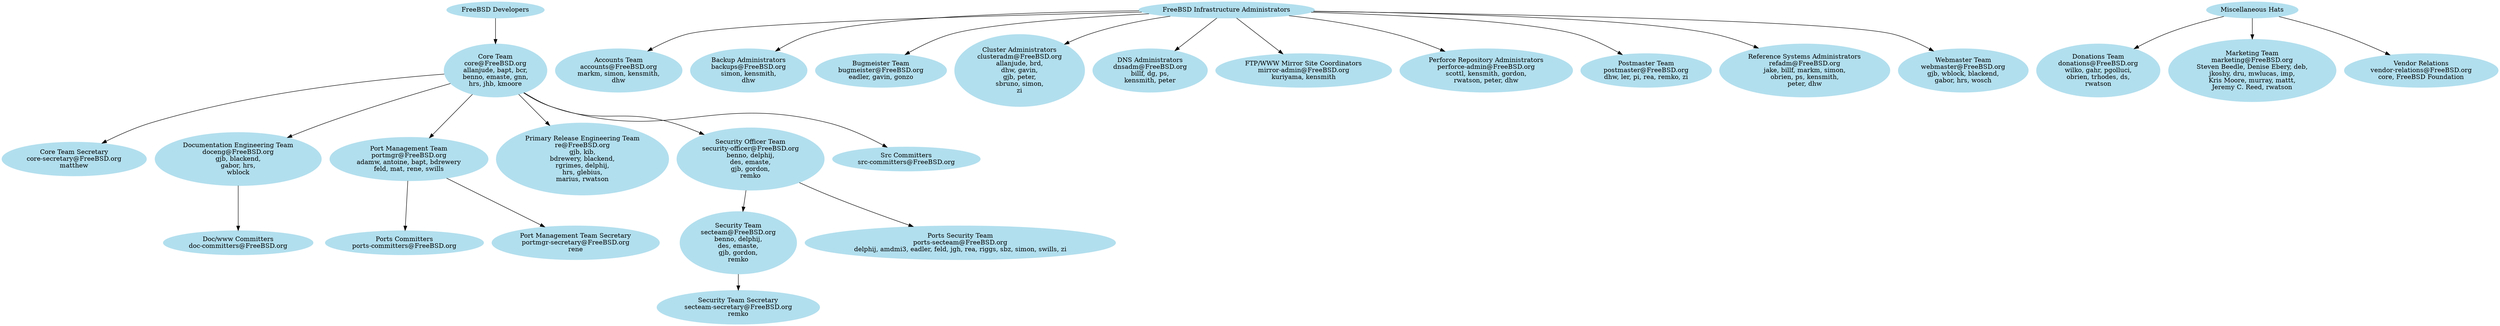 # $FreeBSD$

# This file is meant to show the infrastructural organization of the
# FreeBSD Project; what kind of teams we have and how they relate to
# each other.
# For a detailed description of the responsibilities and duties of the listed
# teams, please see our Administration page at
# https://www.freebsd.org/administration.html .
# 
# The graphical output can be generated from this file with the following
# command:
# $ dot -T png -o file.png organization.dot
#
# The dot binary is part of the graphics/graphviz port.

digraph org {

node [color=lightblue2, style=filled, bgcolor=black];

# Meta-categories go here

_devel [label="FreeBSD Developers"]
_admin [label="FreeBSD Infrastructure Administrators"]
_misc [label="Miscellaneous Hats"]

# Development teams go here alphabetically sorted

core [label="Core Team\ncore@FreeBSD.org\nallanjude, bapt, bcr,\nbenno, emaste, gnn,\nhrs, jhb, kmoore"]
coresecretary [label="Core Team Secretary\ncore-secretary@FreeBSD.org\nmatthew"]
doccommitters [label="Doc/www Committers\ndoc-committers@FreeBSD.org"]
doceng [label="Documentation Engineering Team\ndoceng@FreeBSD.org\ngjb, blackend,\ngabor, hrs,\nwblock"]
portscommitters [label="Ports Committers\nports-committers@FreeBSD.org"]
portmgr [label="Port Management Team\nportmgr@FreeBSD.org\nadamw, antoine, bapt, bdrewery\nfeld, mat, rene, swills"]
portmgrsecretary [label="Port Management Team Secretary\nportmgr-secretary@FreeBSD.org\nrene"]
re [label="Primary Release Engineering Team\nre@FreeBSD.org\ngjb, kib,\nbdrewery, blackend,\nrgrimes, delphij,\nhrs, glebius,\nmarius, rwatson"]
secteam [label="Security Team\nsecteam@FreeBSD.org\nbenno, delphij,\ndes, emaste,\ngjb, gordon,\nremko"]
portssecteam [label="Ports Security Team\nports-secteam@FreeBSD.org\ndelphij, amdmi3, eadler, feld, jgh, rea, riggs, sbz, simon, swills, zi"]
secteamsecretary [label="Security Team Secretary\nsecteam-secretary@FreeBSD.org\nremko"]
securityofficer [label="Security Officer Team\nsecurity-officer@FreeBSD.org\nbenno, delphij,\ndes, emaste,\ngjb, gordon,\nremko"]
srccommitters [label="Src Committers\nsrc-committers@FreeBSD.org"]

# Admin teams go here alphabetically sorted

accounts [label="Accounts Team\naccounts@FreeBSD.org\nmarkm, simon, kensmith,\ndhw"]
backups [label="Backup Administrators\nbackups@FreeBSD.org\nsimon, kensmith,\ndhw"]
bugmeister [label="Bugmeister Team\nbugmeister@FreeBSD.org\neadler, gavin, gonzo"]
clusteradm [label="Cluster Administrators\nclusteradm@FreeBSD.org\nallanjude, brd,\ndhw, gavin,\ngjb, peter,\nsbruno, simon,\nzi"]
dnsadm [label="DNS Administrators\ndnsadm@FreeBSD.org\nbillf, dg, ps,\nkensmith, peter"]
mirroradmin [label="FTP/WWW Mirror Site Coordinators\nmirror-admin@FreeBSD.org\nkuriyama, kensmith"]
perforceadmin [label="Perforce Repository Administrators\nperforce-admin@FreeBSD.org\nscottl, kensmith, gordon,\nrwatson, peter, dhw"]
postmaster [label="Postmaster Team\npostmaster@FreeBSD.org\ndhw, ler, pi, rea, remko, zi"]
refadm [label="Reference Systems Administrators\nrefadm@FreeBSD.org\njake, billf, markm, simon,\nobrien, ps, kensmith,\npeter, dhw"]
webmaster [label="Webmaster Team\nwebmaster@FreeBSD.org\ngjb, wblock, blackend,\ngabor, hrs, wosch"]

# Misc hats go here alphabetically sorted

donations [label="Donations Team\ndonations@FreeBSD.org\nwilko, gahr, pgolluci,\nobrien, trhodes, ds,\nrwatson"]
marketing [label="Marketing Team\nmarketing@FreeBSD.org\nSteven Beedle, Denise Ebery, deb,\njkoshy, dru, mwlucas, imp,\nKris Moore, murray, mattt,\nJeremy C. Reed, rwatson"]
vendorrelations [label="Vendor Relations\nvendor-relations@FreeBSD.org\ncore, FreeBSD Foundation"]

# Here are the team relationships.
# Group together all the entries for the superior team.
# Keep the list sorted by the superior team entry.

_admin -> accounts
_admin -> backups
_admin -> bugmeister
_admin -> clusteradm
_admin -> dnsadm
_admin -> mirroradmin
_admin -> perforceadmin
_admin -> refadm
_admin -> postmaster
_admin -> webmaster

_devel -> core

_misc -> donations
_misc -> marketing
_misc -> vendorrelations

core -> coresecretary
core -> doceng
core -> portmgr
core -> re
core -> securityofficer
core -> srccommitters

doceng -> doccommitters

portmgr -> portmgrsecretary
portmgr -> portscommitters

securityofficer -> secteam
securityofficer -> portssecteam

secteam -> secteamsecretary

}
